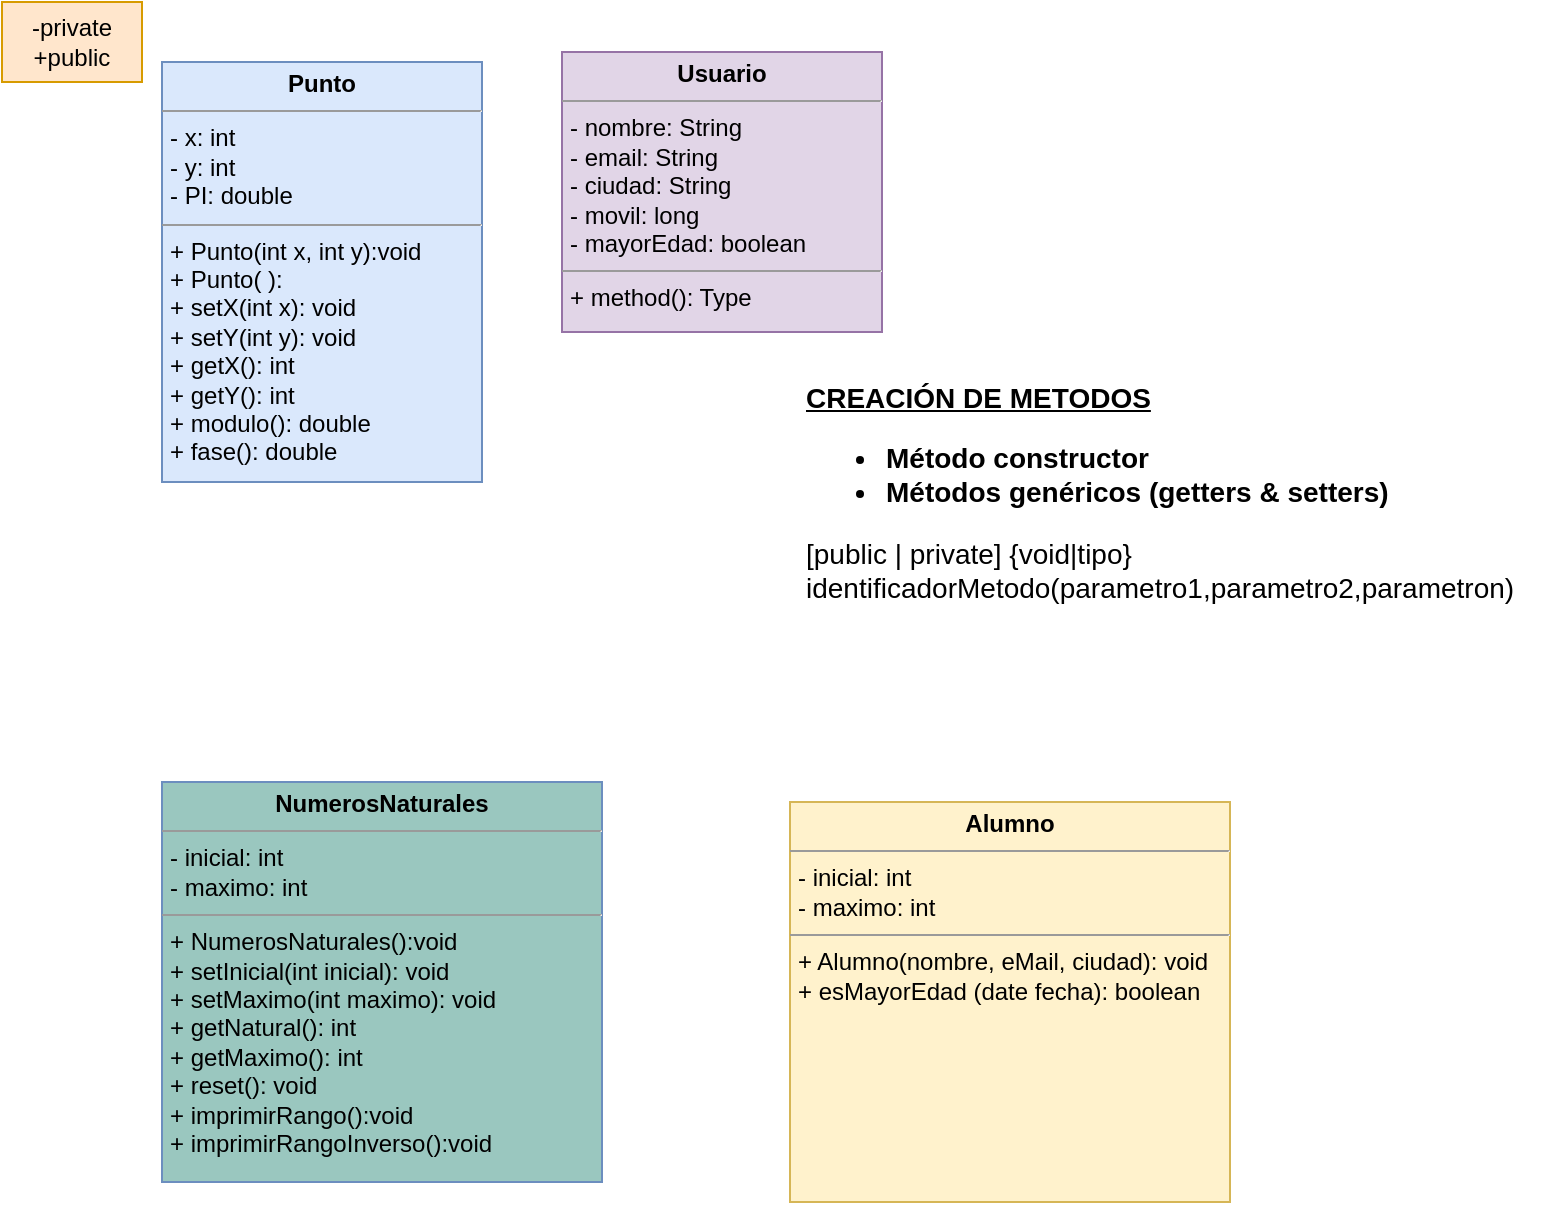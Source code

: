 <mxfile version="22.1.11" type="device">
  <diagram name="Página-1" id="UVTqu2dg6Sm0rrzkXinZ">
    <mxGraphModel dx="1434" dy="780" grid="1" gridSize="10" guides="1" tooltips="1" connect="1" arrows="1" fold="1" page="1" pageScale="1" pageWidth="827" pageHeight="1169" math="0" shadow="0">
      <root>
        <mxCell id="0" />
        <mxCell id="1" parent="0" />
        <mxCell id="3w1AHv6DYmZG6sJUZLQM-1" value="&lt;p style=&quot;margin:0px;margin-top:4px;text-align:center;&quot;&gt;&lt;b&gt;Punto&lt;/b&gt;&lt;/p&gt;&lt;hr size=&quot;1&quot;&gt;&lt;p style=&quot;margin:0px;margin-left:4px;&quot;&gt;- x: int&amp;nbsp;&lt;/p&gt;&lt;p style=&quot;margin:0px;margin-left:4px;&quot;&gt;- y: int&lt;/p&gt;&lt;p style=&quot;margin:0px;margin-left:4px;&quot;&gt;- PI: double&lt;/p&gt;&lt;hr size=&quot;1&quot;&gt;&lt;p style=&quot;margin:0px;margin-left:4px;&quot;&gt;&lt;span style=&quot;background-color: initial;&quot;&gt;+ Punto(int x, int y):void&lt;/span&gt;&lt;/p&gt;&lt;p style=&quot;margin:0px;margin-left:4px;&quot;&gt;&lt;span style=&quot;background-color: initial;&quot;&gt;+ Punto( ):&amp;nbsp;&lt;/span&gt;&lt;/p&gt;&lt;p style=&quot;margin:0px;margin-left:4px;&quot;&gt;&lt;span style=&quot;background-color: initial;&quot;&gt;+ setX(int x): void&lt;/span&gt;&lt;br&gt;&lt;/p&gt;&lt;p style=&quot;margin:0px;margin-left:4px;&quot;&gt;+ setY(int y): void&lt;/p&gt;&lt;p style=&quot;margin:0px;margin-left:4px;&quot;&gt;+ getX(): int&lt;/p&gt;&lt;p style=&quot;margin:0px;margin-left:4px;&quot;&gt;+ getY(): int&lt;/p&gt;&lt;p style=&quot;border-color: var(--border-color); margin: 0px 0px 0px 4px;&quot;&gt;+ modulo(): double&lt;/p&gt;&lt;p style=&quot;border-color: var(--border-color); margin: 0px 0px 0px 4px;&quot;&gt;+ fase(): double&lt;/p&gt;&lt;p style=&quot;margin:0px;margin-left:4px;&quot;&gt;&lt;br&gt;&lt;/p&gt;&lt;p style=&quot;margin:0px;margin-left:4px;&quot;&gt;&lt;br&gt;&lt;/p&gt;" style="verticalAlign=top;align=left;overflow=fill;fontSize=12;fontFamily=Helvetica;html=1;whiteSpace=wrap;fillColor=#dae8fc;strokeColor=#6c8ebf;" vertex="1" parent="1">
          <mxGeometry x="100" y="60" width="160" height="210" as="geometry" />
        </mxCell>
        <mxCell id="3w1AHv6DYmZG6sJUZLQM-2" value="&lt;p style=&quot;margin:0px;margin-top:4px;text-align:center;&quot;&gt;&lt;b&gt;Usuario&lt;/b&gt;&lt;/p&gt;&lt;hr size=&quot;1&quot;&gt;&lt;p style=&quot;margin:0px;margin-left:4px;&quot;&gt;- nombre: String&lt;/p&gt;&lt;p style=&quot;margin:0px;margin-left:4px;&quot;&gt;- email: String&lt;/p&gt;&lt;p style=&quot;margin:0px;margin-left:4px;&quot;&gt;- ciudad: String&lt;/p&gt;&lt;p style=&quot;margin:0px;margin-left:4px;&quot;&gt;- movil: long&lt;/p&gt;&lt;p style=&quot;margin:0px;margin-left:4px;&quot;&gt;- mayorEdad: boolean&lt;/p&gt;&lt;hr size=&quot;1&quot;&gt;&lt;p style=&quot;margin:0px;margin-left:4px;&quot;&gt;+ method(): Type&lt;/p&gt;" style="verticalAlign=top;align=left;overflow=fill;fontSize=12;fontFamily=Helvetica;html=1;whiteSpace=wrap;fillColor=#e1d5e7;strokeColor=#9673a6;" vertex="1" parent="1">
          <mxGeometry x="300" y="55" width="160" height="140" as="geometry" />
        </mxCell>
        <mxCell id="3w1AHv6DYmZG6sJUZLQM-3" value="&lt;font style=&quot;font-size: 14px;&quot;&gt;&lt;b style=&quot;text-decoration-line: underline;&quot;&gt;CREACIÓN DE METODOS&lt;/b&gt;&lt;br&gt;&lt;ul style=&quot;&quot;&gt;&lt;li style=&quot;&quot;&gt;&lt;b&gt;Método constructor&lt;/b&gt;&lt;/li&gt;&lt;li style=&quot;&quot;&gt;&lt;b&gt;Métodos genéricos (getters &amp;amp; setters)&lt;/b&gt;&lt;/li&gt;&lt;/ul&gt;&lt;div&gt;[public | private] {void|tipo} identificadorMetodo(parametro1,parametro2,parametron)&lt;/div&gt;&lt;/font&gt;" style="text;html=1;strokeColor=none;fillColor=none;align=left;verticalAlign=middle;whiteSpace=wrap;rounded=0;" vertex="1" parent="1">
          <mxGeometry x="420" y="210" width="380" height="130" as="geometry" />
        </mxCell>
        <mxCell id="3w1AHv6DYmZG6sJUZLQM-4" value="-private&lt;br&gt;+public&lt;br&gt;" style="text;html=1;strokeColor=#d79b00;fillColor=#ffe6cc;align=center;verticalAlign=middle;whiteSpace=wrap;rounded=0;" vertex="1" parent="1">
          <mxGeometry x="20" y="30" width="70" height="40" as="geometry" />
        </mxCell>
        <mxCell id="3w1AHv6DYmZG6sJUZLQM-5" value="&lt;p style=&quot;margin:0px;margin-top:4px;text-align:center;&quot;&gt;&lt;b&gt;NumerosNaturales&lt;/b&gt;&lt;/p&gt;&lt;hr size=&quot;1&quot;&gt;&lt;p style=&quot;margin:0px;margin-left:4px;&quot;&gt;- inicial: int&lt;/p&gt;&lt;p style=&quot;margin:0px;margin-left:4px;&quot;&gt;- maximo: int&lt;/p&gt;&lt;hr size=&quot;1&quot;&gt;&lt;p style=&quot;margin:0px;margin-left:4px;&quot;&gt;&lt;span style=&quot;background-color: initial;&quot;&gt;+ NumerosNaturales():void&lt;/span&gt;&lt;/p&gt;&lt;p style=&quot;margin:0px;margin-left:4px;&quot;&gt;&lt;span style=&quot;background-color: initial;&quot;&gt;+ setInicial(int inicial): void&lt;/span&gt;&lt;br&gt;&lt;/p&gt;&lt;p style=&quot;margin:0px;margin-left:4px;&quot;&gt;+ setMaximo(int maximo): void&lt;/p&gt;&lt;p style=&quot;margin:0px;margin-left:4px;&quot;&gt;+ getNatural(): int&lt;/p&gt;&lt;p style=&quot;margin:0px;margin-left:4px;&quot;&gt;+ getMaximo(): int&lt;/p&gt;&lt;p style=&quot;margin:0px;margin-left:4px;&quot;&gt;+ reset(): void&lt;/p&gt;&lt;p style=&quot;margin:0px;margin-left:4px;&quot;&gt;+ imprimirRango():void&lt;/p&gt;&lt;p style=&quot;margin:0px;margin-left:4px;&quot;&gt;+ imprimirRangoInverso():void&lt;/p&gt;&lt;p style=&quot;border-color: var(--border-color); margin: 0px 0px 0px 4px;&quot;&gt;&lt;br&gt;&lt;/p&gt;&lt;p style=&quot;margin:0px;margin-left:4px;&quot;&gt;&lt;br&gt;&lt;/p&gt;&lt;p style=&quot;margin:0px;margin-left:4px;&quot;&gt;&lt;br&gt;&lt;/p&gt;" style="verticalAlign=top;align=left;overflow=fill;fontSize=12;fontFamily=Helvetica;html=1;whiteSpace=wrap;fillColor=#9AC7BF;strokeColor=#6c8ebf;" vertex="1" parent="1">
          <mxGeometry x="100" y="420" width="220" height="200" as="geometry" />
        </mxCell>
        <mxCell id="3w1AHv6DYmZG6sJUZLQM-6" value="&lt;p style=&quot;margin:0px;margin-top:4px;text-align:center;&quot;&gt;&lt;b&gt;Alumno&lt;/b&gt;&lt;/p&gt;&lt;hr size=&quot;1&quot;&gt;&lt;p style=&quot;margin:0px;margin-left:4px;&quot;&gt;- inicial: int&lt;/p&gt;&lt;p style=&quot;margin:0px;margin-left:4px;&quot;&gt;- maximo: int&lt;/p&gt;&lt;hr size=&quot;1&quot;&gt;&lt;p style=&quot;margin:0px;margin-left:4px;&quot;&gt;+ Alumno(nombre, eMail, ciudad): void&lt;/p&gt;&lt;p style=&quot;margin:0px;margin-left:4px;&quot;&gt;+ esMayorEdad (date fecha): boolean&lt;/p&gt;&lt;p style=&quot;border-color: var(--border-color); margin: 0px 0px 0px 4px;&quot;&gt;&lt;br&gt;&lt;/p&gt;&lt;p style=&quot;margin:0px;margin-left:4px;&quot;&gt;&lt;br&gt;&lt;/p&gt;&lt;p style=&quot;margin:0px;margin-left:4px;&quot;&gt;&lt;br&gt;&lt;/p&gt;" style="verticalAlign=top;align=left;overflow=fill;fontSize=12;fontFamily=Helvetica;html=1;whiteSpace=wrap;fillColor=#fff2cc;strokeColor=#d6b656;" vertex="1" parent="1">
          <mxGeometry x="414" y="430" width="220" height="200" as="geometry" />
        </mxCell>
      </root>
    </mxGraphModel>
  </diagram>
</mxfile>
